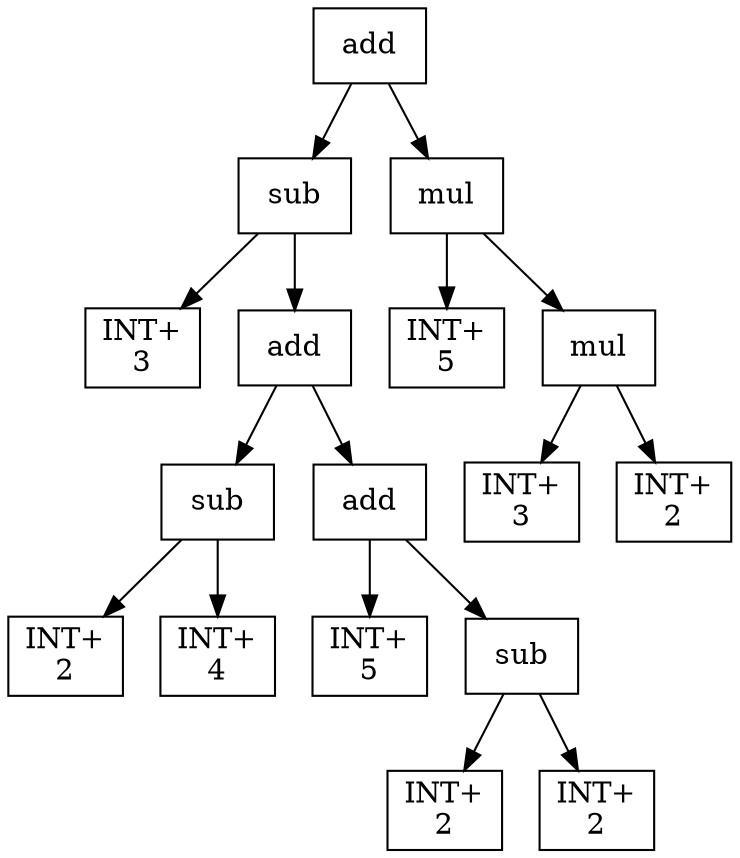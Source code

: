 digraph expr {
  node [shape=box];
  n1 [label="add"];
  n2 [label="sub"];
  n3 [label="INT+\n3"];
  n4 [label="add"];
  n5 [label="sub"];
  n6 [label="INT+\n2"];
  n7 [label="INT+\n4"];
  n5 -> n6;
  n5 -> n7;
  n8 [label="add"];
  n9 [label="INT+\n5"];
  n10 [label="sub"];
  n11 [label="INT+\n2"];
  n12 [label="INT+\n2"];
  n10 -> n11;
  n10 -> n12;
  n8 -> n9;
  n8 -> n10;
  n4 -> n5;
  n4 -> n8;
  n2 -> n3;
  n2 -> n4;
  n13 [label="mul"];
  n14 [label="INT+\n5"];
  n15 [label="mul"];
  n16 [label="INT+\n3"];
  n17 [label="INT+\n2"];
  n15 -> n16;
  n15 -> n17;
  n13 -> n14;
  n13 -> n15;
  n1 -> n2;
  n1 -> n13;
}